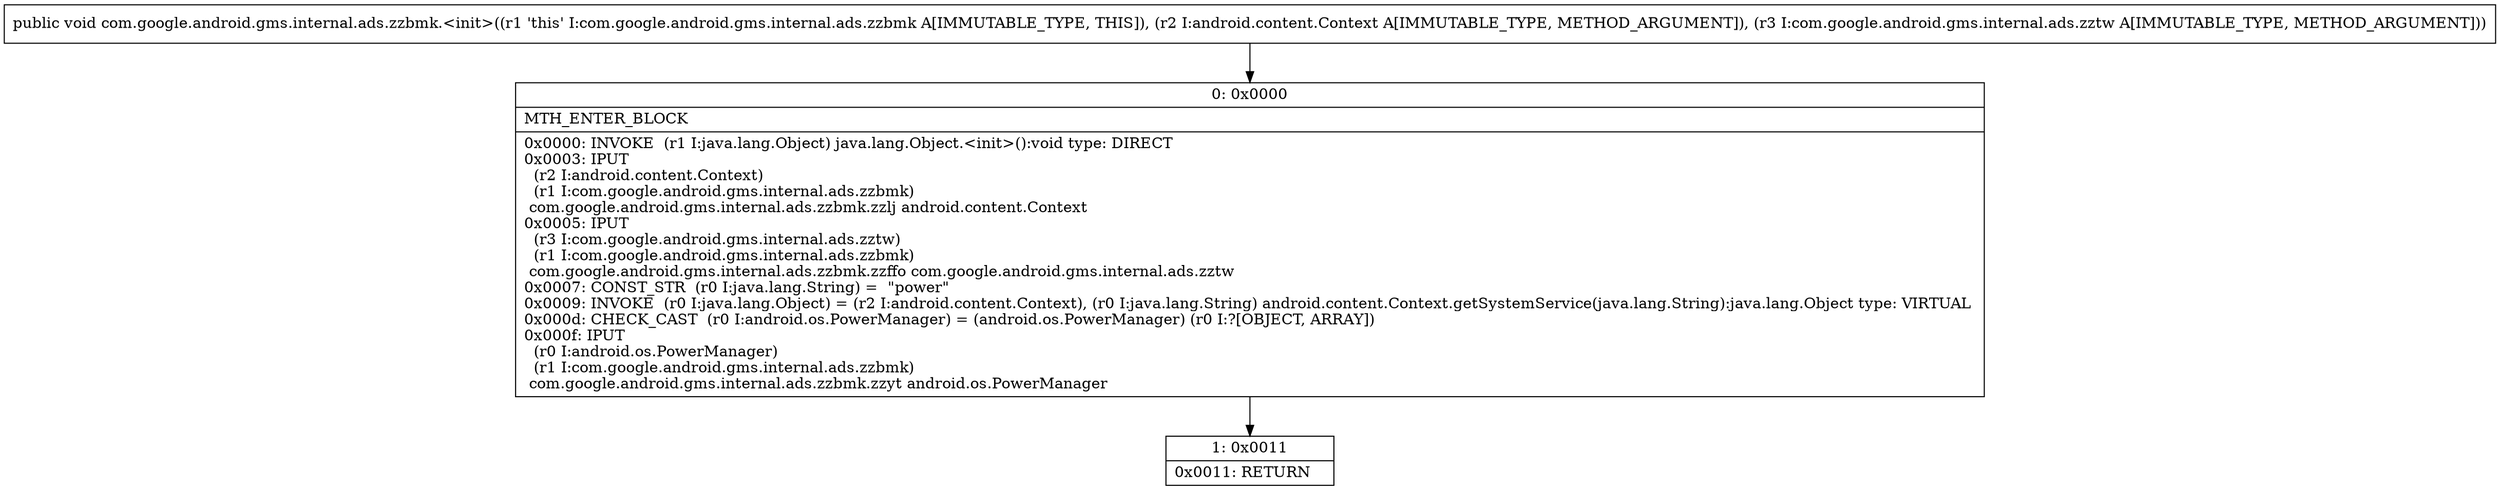 digraph "CFG forcom.google.android.gms.internal.ads.zzbmk.\<init\>(Landroid\/content\/Context;Lcom\/google\/android\/gms\/internal\/ads\/zztw;)V" {
Node_0 [shape=record,label="{0\:\ 0x0000|MTH_ENTER_BLOCK\l|0x0000: INVOKE  (r1 I:java.lang.Object) java.lang.Object.\<init\>():void type: DIRECT \l0x0003: IPUT  \l  (r2 I:android.content.Context)\l  (r1 I:com.google.android.gms.internal.ads.zzbmk)\l com.google.android.gms.internal.ads.zzbmk.zzlj android.content.Context \l0x0005: IPUT  \l  (r3 I:com.google.android.gms.internal.ads.zztw)\l  (r1 I:com.google.android.gms.internal.ads.zzbmk)\l com.google.android.gms.internal.ads.zzbmk.zzffo com.google.android.gms.internal.ads.zztw \l0x0007: CONST_STR  (r0 I:java.lang.String) =  \"power\" \l0x0009: INVOKE  (r0 I:java.lang.Object) = (r2 I:android.content.Context), (r0 I:java.lang.String) android.content.Context.getSystemService(java.lang.String):java.lang.Object type: VIRTUAL \l0x000d: CHECK_CAST  (r0 I:android.os.PowerManager) = (android.os.PowerManager) (r0 I:?[OBJECT, ARRAY]) \l0x000f: IPUT  \l  (r0 I:android.os.PowerManager)\l  (r1 I:com.google.android.gms.internal.ads.zzbmk)\l com.google.android.gms.internal.ads.zzbmk.zzyt android.os.PowerManager \l}"];
Node_1 [shape=record,label="{1\:\ 0x0011|0x0011: RETURN   \l}"];
MethodNode[shape=record,label="{public void com.google.android.gms.internal.ads.zzbmk.\<init\>((r1 'this' I:com.google.android.gms.internal.ads.zzbmk A[IMMUTABLE_TYPE, THIS]), (r2 I:android.content.Context A[IMMUTABLE_TYPE, METHOD_ARGUMENT]), (r3 I:com.google.android.gms.internal.ads.zztw A[IMMUTABLE_TYPE, METHOD_ARGUMENT])) }"];
MethodNode -> Node_0;
Node_0 -> Node_1;
}

